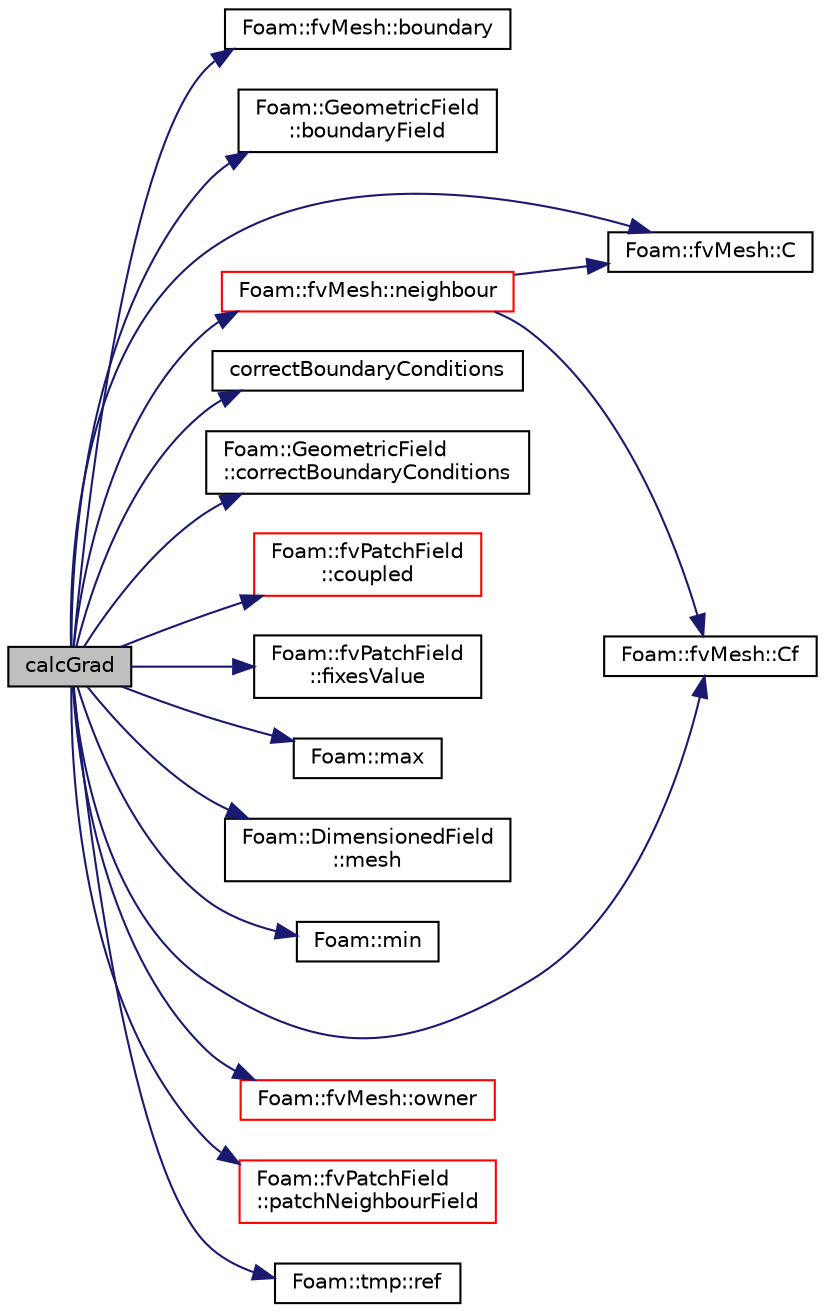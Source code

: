 digraph "calcGrad"
{
  bgcolor="transparent";
  edge [fontname="Helvetica",fontsize="10",labelfontname="Helvetica",labelfontsize="10"];
  node [fontname="Helvetica",fontsize="10",shape=record];
  rankdir="LR";
  Node65 [label="calcGrad",height=0.2,width=0.4,color="black", fillcolor="grey75", style="filled", fontcolor="black"];
  Node65 -> Node66 [color="midnightblue",fontsize="10",style="solid",fontname="Helvetica"];
  Node66 [label="Foam::fvMesh::boundary",height=0.2,width=0.4,color="black",URL="$a23593.html#a1fc8b179063cf5d6805da64ff1975126",tooltip="Return reference to boundary mesh. "];
  Node65 -> Node67 [color="midnightblue",fontsize="10",style="solid",fontname="Helvetica"];
  Node67 [label="Foam::GeometricField\l::boundaryField",height=0.2,width=0.4,color="black",URL="$a23249.html#a9ff7de36fba06b4f4f77a75142ad72b6",tooltip="Return const-reference to the boundary field. "];
  Node65 -> Node68 [color="midnightblue",fontsize="10",style="solid",fontname="Helvetica"];
  Node68 [label="Foam::fvMesh::C",height=0.2,width=0.4,color="black",URL="$a23593.html#a0fbf3f470cb51bdbb754bf72e736ae12",tooltip="Return cell centres as volVectorField. "];
  Node65 -> Node69 [color="midnightblue",fontsize="10",style="solid",fontname="Helvetica"];
  Node69 [label="Foam::fvMesh::Cf",height=0.2,width=0.4,color="black",URL="$a23593.html#a83a34d2eddd1b5829f93a6c08200112c",tooltip="Return face centres as surfaceVectorField. "];
  Node65 -> Node70 [color="midnightblue",fontsize="10",style="solid",fontname="Helvetica"];
  Node70 [label="correctBoundaryConditions",height=0.2,width=0.4,color="black",URL="$a39200.html#a00a7f09fddd305c7a7977494b2a6a952"];
  Node65 -> Node71 [color="midnightblue",fontsize="10",style="solid",fontname="Helvetica"];
  Node71 [label="Foam::GeometricField\l::correctBoundaryConditions",height=0.2,width=0.4,color="black",URL="$a23249.html#acaf6878ef900e593c4b20812f1b567d6",tooltip="Correct boundary field. "];
  Node65 -> Node72 [color="midnightblue",fontsize="10",style="solid",fontname="Helvetica"];
  Node72 [label="Foam::fvPatchField\l::coupled",height=0.2,width=0.4,color="red",URL="$a23169.html#a39c01db0e66d00fe0621a0c7e5fc4ead",tooltip="Return true if this patch field is coupled. "];
  Node65 -> Node74 [color="midnightblue",fontsize="10",style="solid",fontname="Helvetica"];
  Node74 [label="Foam::fvPatchField\l::fixesValue",height=0.2,width=0.4,color="black",URL="$a23169.html#a0de932061a01f71d2b747c01a4d1a467",tooltip="Return true if this patch field fixes a value. "];
  Node65 -> Node75 [color="midnightblue",fontsize="10",style="solid",fontname="Helvetica"];
  Node75 [label="Foam::max",height=0.2,width=0.4,color="black",URL="$a21851.html#ac993e906cf2774ae77e666bc24e81733"];
  Node65 -> Node76 [color="midnightblue",fontsize="10",style="solid",fontname="Helvetica"];
  Node76 [label="Foam::DimensionedField\l::mesh",height=0.2,width=0.4,color="black",URL="$a27497.html#a8f1110830348a1448a14ab5e3cf47e3b",tooltip="Return mesh. "];
  Node65 -> Node77 [color="midnightblue",fontsize="10",style="solid",fontname="Helvetica"];
  Node77 [label="Foam::min",height=0.2,width=0.4,color="black",URL="$a21851.html#a253e112ad2d56d96230ff39ea7f442dc"];
  Node65 -> Node78 [color="midnightblue",fontsize="10",style="solid",fontname="Helvetica"];
  Node78 [label="Foam::fvMesh::neighbour",height=0.2,width=0.4,color="red",URL="$a23593.html#aab1a7f2af09b33005a527e107c7b3fad",tooltip="Internal face neighbour. "];
  Node78 -> Node68 [color="midnightblue",fontsize="10",style="solid",fontname="Helvetica"];
  Node78 -> Node69 [color="midnightblue",fontsize="10",style="solid",fontname="Helvetica"];
  Node65 -> Node91 [color="midnightblue",fontsize="10",style="solid",fontname="Helvetica"];
  Node91 [label="Foam::fvMesh::owner",height=0.2,width=0.4,color="red",URL="$a23593.html#a16e7eb254c4fd2d1d7ac4d5d71f6c9f9",tooltip="Internal face owner. "];
  Node65 -> Node368 [color="midnightblue",fontsize="10",style="solid",fontname="Helvetica"];
  Node368 [label="Foam::fvPatchField\l::patchNeighbourField",height=0.2,width=0.4,color="red",URL="$a23169.html#a3eee7e8e27377d66dd0f20d3697d6b78",tooltip="Return patchField on the opposite patch of a coupled patch. "];
  Node65 -> Node96 [color="midnightblue",fontsize="10",style="solid",fontname="Helvetica"];
  Node96 [label="Foam::tmp::ref",height=0.2,width=0.4,color="black",URL="$a27077.html#aeaf81e641282874cef07f5b808efc83b",tooltip="Return non-const reference or generate a fatal error. "];
}
